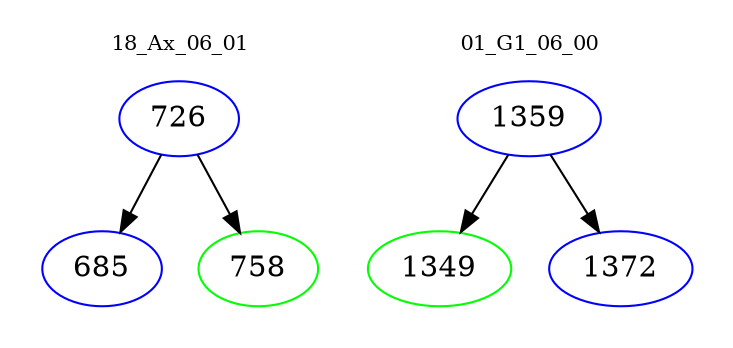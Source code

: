 digraph{
subgraph cluster_0 {
color = white
label = "18_Ax_06_01";
fontsize=10;
T0_726 [label="726", color="blue"]
T0_726 -> T0_685 [color="black"]
T0_685 [label="685", color="blue"]
T0_726 -> T0_758 [color="black"]
T0_758 [label="758", color="green"]
}
subgraph cluster_1 {
color = white
label = "01_G1_06_00";
fontsize=10;
T1_1359 [label="1359", color="blue"]
T1_1359 -> T1_1349 [color="black"]
T1_1349 [label="1349", color="green"]
T1_1359 -> T1_1372 [color="black"]
T1_1372 [label="1372", color="blue"]
}
}
